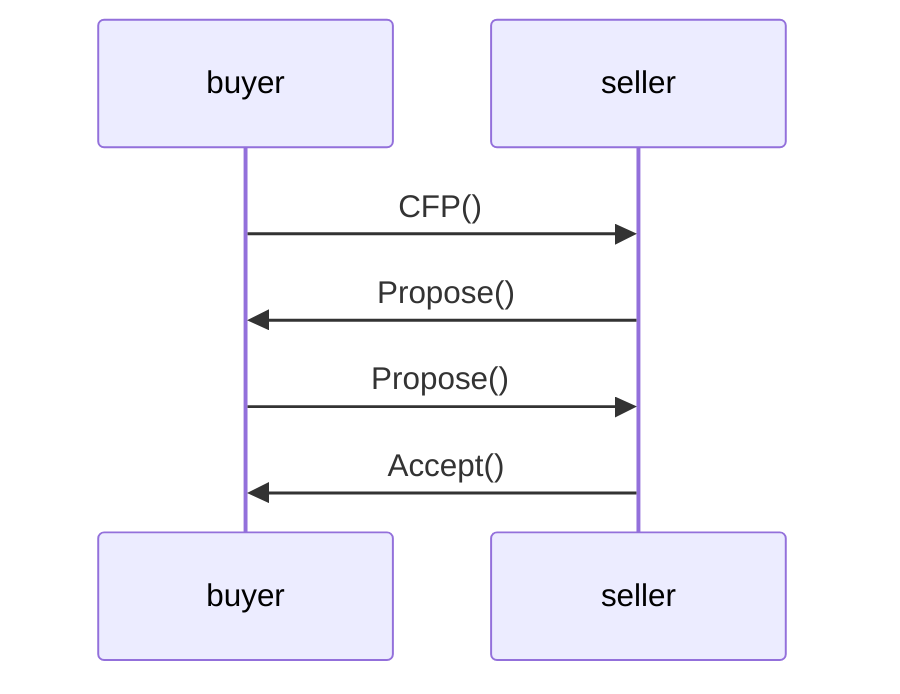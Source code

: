 sequenceDiagram
buyer->>seller:CFP()
seller->>buyer:Propose()
buyer->>seller:Propose()
seller->>buyer:Accept()